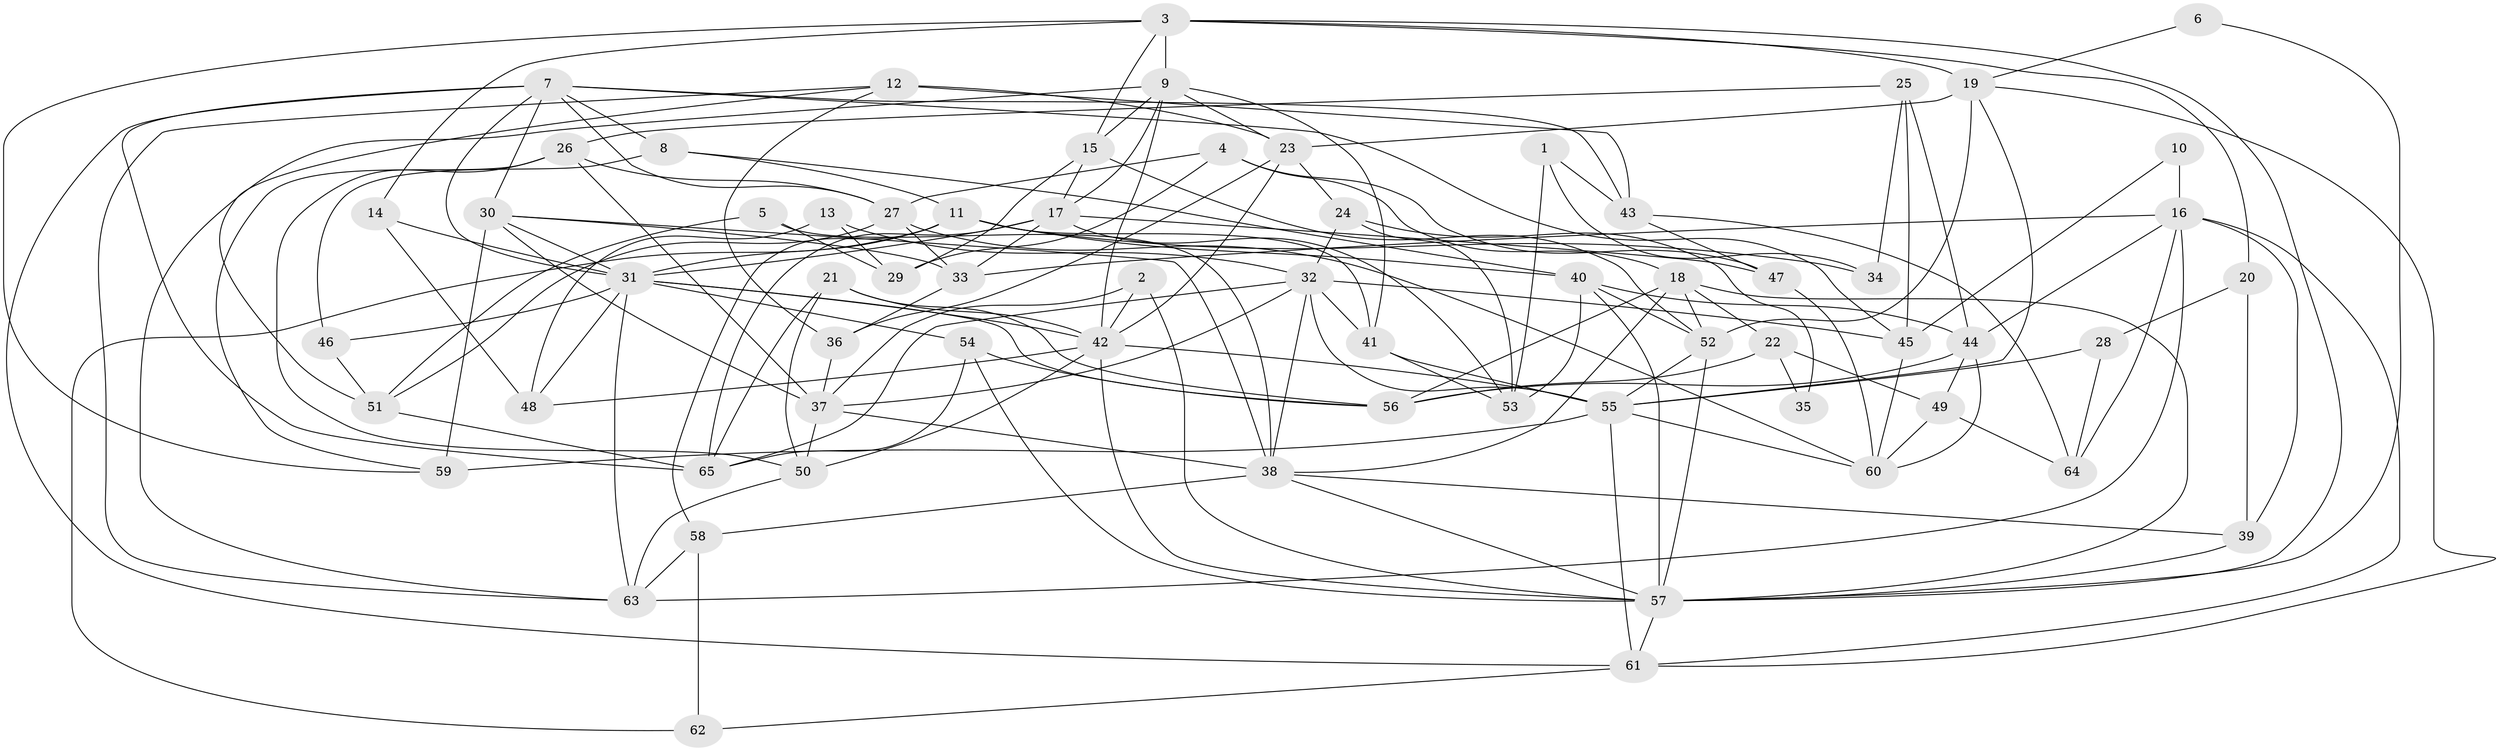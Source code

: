 // original degree distribution, {2: 0.12149532710280374, 3: 0.2897196261682243, 7: 0.018691588785046728, 4: 0.27102803738317754, 5: 0.18691588785046728, 6: 0.08411214953271028, 9: 0.009345794392523364, 8: 0.018691588785046728}
// Generated by graph-tools (version 1.1) at 2025/37/03/04/25 23:37:10]
// undirected, 65 vertices, 167 edges
graph export_dot {
  node [color=gray90,style=filled];
  1;
  2;
  3;
  4;
  5;
  6;
  7;
  8;
  9;
  10;
  11;
  12;
  13;
  14;
  15;
  16;
  17;
  18;
  19;
  20;
  21;
  22;
  23;
  24;
  25;
  26;
  27;
  28;
  29;
  30;
  31;
  32;
  33;
  34;
  35;
  36;
  37;
  38;
  39;
  40;
  41;
  42;
  43;
  44;
  45;
  46;
  47;
  48;
  49;
  50;
  51;
  52;
  53;
  54;
  55;
  56;
  57;
  58;
  59;
  60;
  61;
  62;
  63;
  64;
  65;
  1 -- 34 [weight=1.0];
  1 -- 43 [weight=1.0];
  1 -- 53 [weight=1.0];
  2 -- 37 [weight=1.0];
  2 -- 42 [weight=1.0];
  2 -- 57 [weight=1.0];
  3 -- 9 [weight=1.0];
  3 -- 14 [weight=1.0];
  3 -- 15 [weight=1.0];
  3 -- 19 [weight=1.0];
  3 -- 20 [weight=1.0];
  3 -- 57 [weight=1.0];
  3 -- 59 [weight=1.0];
  4 -- 18 [weight=1.0];
  4 -- 27 [weight=1.0];
  4 -- 29 [weight=1.0];
  4 -- 47 [weight=1.0];
  5 -- 29 [weight=1.0];
  5 -- 38 [weight=1.0];
  5 -- 51 [weight=1.0];
  6 -- 19 [weight=1.0];
  6 -- 57 [weight=1.0];
  7 -- 8 [weight=1.0];
  7 -- 27 [weight=1.0];
  7 -- 30 [weight=1.0];
  7 -- 31 [weight=1.0];
  7 -- 43 [weight=1.0];
  7 -- 45 [weight=1.0];
  7 -- 61 [weight=1.0];
  7 -- 65 [weight=1.0];
  8 -- 11 [weight=1.0];
  8 -- 40 [weight=1.0];
  8 -- 46 [weight=1.0];
  9 -- 15 [weight=1.0];
  9 -- 17 [weight=1.0];
  9 -- 23 [weight=1.0];
  9 -- 41 [weight=1.0];
  9 -- 42 [weight=1.0];
  9 -- 63 [weight=1.0];
  10 -- 16 [weight=1.0];
  10 -- 45 [weight=1.0];
  11 -- 31 [weight=1.0];
  11 -- 34 [weight=1.0];
  11 -- 40 [weight=1.0];
  11 -- 41 [weight=1.0];
  11 -- 58 [weight=1.0];
  11 -- 62 [weight=1.0];
  12 -- 23 [weight=1.0];
  12 -- 36 [weight=1.0];
  12 -- 43 [weight=2.0];
  12 -- 51 [weight=1.0];
  12 -- 63 [weight=1.0];
  13 -- 29 [weight=1.0];
  13 -- 32 [weight=1.0];
  13 -- 48 [weight=1.0];
  14 -- 31 [weight=1.0];
  14 -- 48 [weight=1.0];
  15 -- 17 [weight=1.0];
  15 -- 29 [weight=1.0];
  15 -- 52 [weight=1.0];
  16 -- 33 [weight=1.0];
  16 -- 39 [weight=1.0];
  16 -- 44 [weight=1.0];
  16 -- 61 [weight=1.0];
  16 -- 63 [weight=1.0];
  16 -- 64 [weight=1.0];
  17 -- 31 [weight=1.0];
  17 -- 33 [weight=1.0];
  17 -- 47 [weight=1.0];
  17 -- 53 [weight=1.0];
  17 -- 65 [weight=1.0];
  18 -- 22 [weight=1.0];
  18 -- 38 [weight=1.0];
  18 -- 52 [weight=1.0];
  18 -- 56 [weight=1.0];
  18 -- 57 [weight=1.0];
  19 -- 23 [weight=1.0];
  19 -- 52 [weight=1.0];
  19 -- 55 [weight=1.0];
  19 -- 61 [weight=1.0];
  20 -- 28 [weight=1.0];
  20 -- 39 [weight=1.0];
  21 -- 42 [weight=1.0];
  21 -- 50 [weight=1.0];
  21 -- 56 [weight=1.0];
  21 -- 65 [weight=1.0];
  22 -- 35 [weight=1.0];
  22 -- 49 [weight=2.0];
  22 -- 56 [weight=1.0];
  23 -- 24 [weight=1.0];
  23 -- 36 [weight=1.0];
  23 -- 42 [weight=1.0];
  24 -- 32 [weight=1.0];
  24 -- 35 [weight=1.0];
  24 -- 53 [weight=1.0];
  25 -- 26 [weight=1.0];
  25 -- 34 [weight=1.0];
  25 -- 44 [weight=1.0];
  25 -- 45 [weight=1.0];
  26 -- 27 [weight=1.0];
  26 -- 37 [weight=1.0];
  26 -- 50 [weight=1.0];
  26 -- 59 [weight=1.0];
  27 -- 33 [weight=1.0];
  27 -- 51 [weight=1.0];
  27 -- 60 [weight=1.0];
  28 -- 55 [weight=1.0];
  28 -- 64 [weight=1.0];
  30 -- 31 [weight=1.0];
  30 -- 33 [weight=1.0];
  30 -- 37 [weight=1.0];
  30 -- 38 [weight=1.0];
  30 -- 59 [weight=2.0];
  31 -- 42 [weight=1.0];
  31 -- 46 [weight=1.0];
  31 -- 48 [weight=1.0];
  31 -- 54 [weight=1.0];
  31 -- 56 [weight=1.0];
  31 -- 63 [weight=1.0];
  32 -- 37 [weight=1.0];
  32 -- 38 [weight=1.0];
  32 -- 41 [weight=1.0];
  32 -- 45 [weight=1.0];
  32 -- 55 [weight=1.0];
  32 -- 65 [weight=1.0];
  33 -- 36 [weight=1.0];
  36 -- 37 [weight=1.0];
  37 -- 38 [weight=1.0];
  37 -- 50 [weight=2.0];
  38 -- 39 [weight=1.0];
  38 -- 57 [weight=1.0];
  38 -- 58 [weight=1.0];
  39 -- 57 [weight=1.0];
  40 -- 44 [weight=1.0];
  40 -- 52 [weight=1.0];
  40 -- 53 [weight=1.0];
  40 -- 57 [weight=1.0];
  41 -- 53 [weight=1.0];
  41 -- 55 [weight=1.0];
  42 -- 48 [weight=1.0];
  42 -- 50 [weight=1.0];
  42 -- 55 [weight=1.0];
  42 -- 57 [weight=1.0];
  43 -- 47 [weight=1.0];
  43 -- 64 [weight=1.0];
  44 -- 49 [weight=1.0];
  44 -- 56 [weight=1.0];
  44 -- 60 [weight=1.0];
  45 -- 60 [weight=1.0];
  46 -- 51 [weight=1.0];
  47 -- 60 [weight=1.0];
  49 -- 60 [weight=1.0];
  49 -- 64 [weight=1.0];
  50 -- 63 [weight=1.0];
  51 -- 65 [weight=1.0];
  52 -- 55 [weight=1.0];
  52 -- 57 [weight=1.0];
  54 -- 56 [weight=1.0];
  54 -- 57 [weight=1.0];
  54 -- 65 [weight=1.0];
  55 -- 59 [weight=1.0];
  55 -- 60 [weight=1.0];
  55 -- 61 [weight=1.0];
  57 -- 61 [weight=1.0];
  58 -- 62 [weight=1.0];
  58 -- 63 [weight=1.0];
  61 -- 62 [weight=1.0];
}
